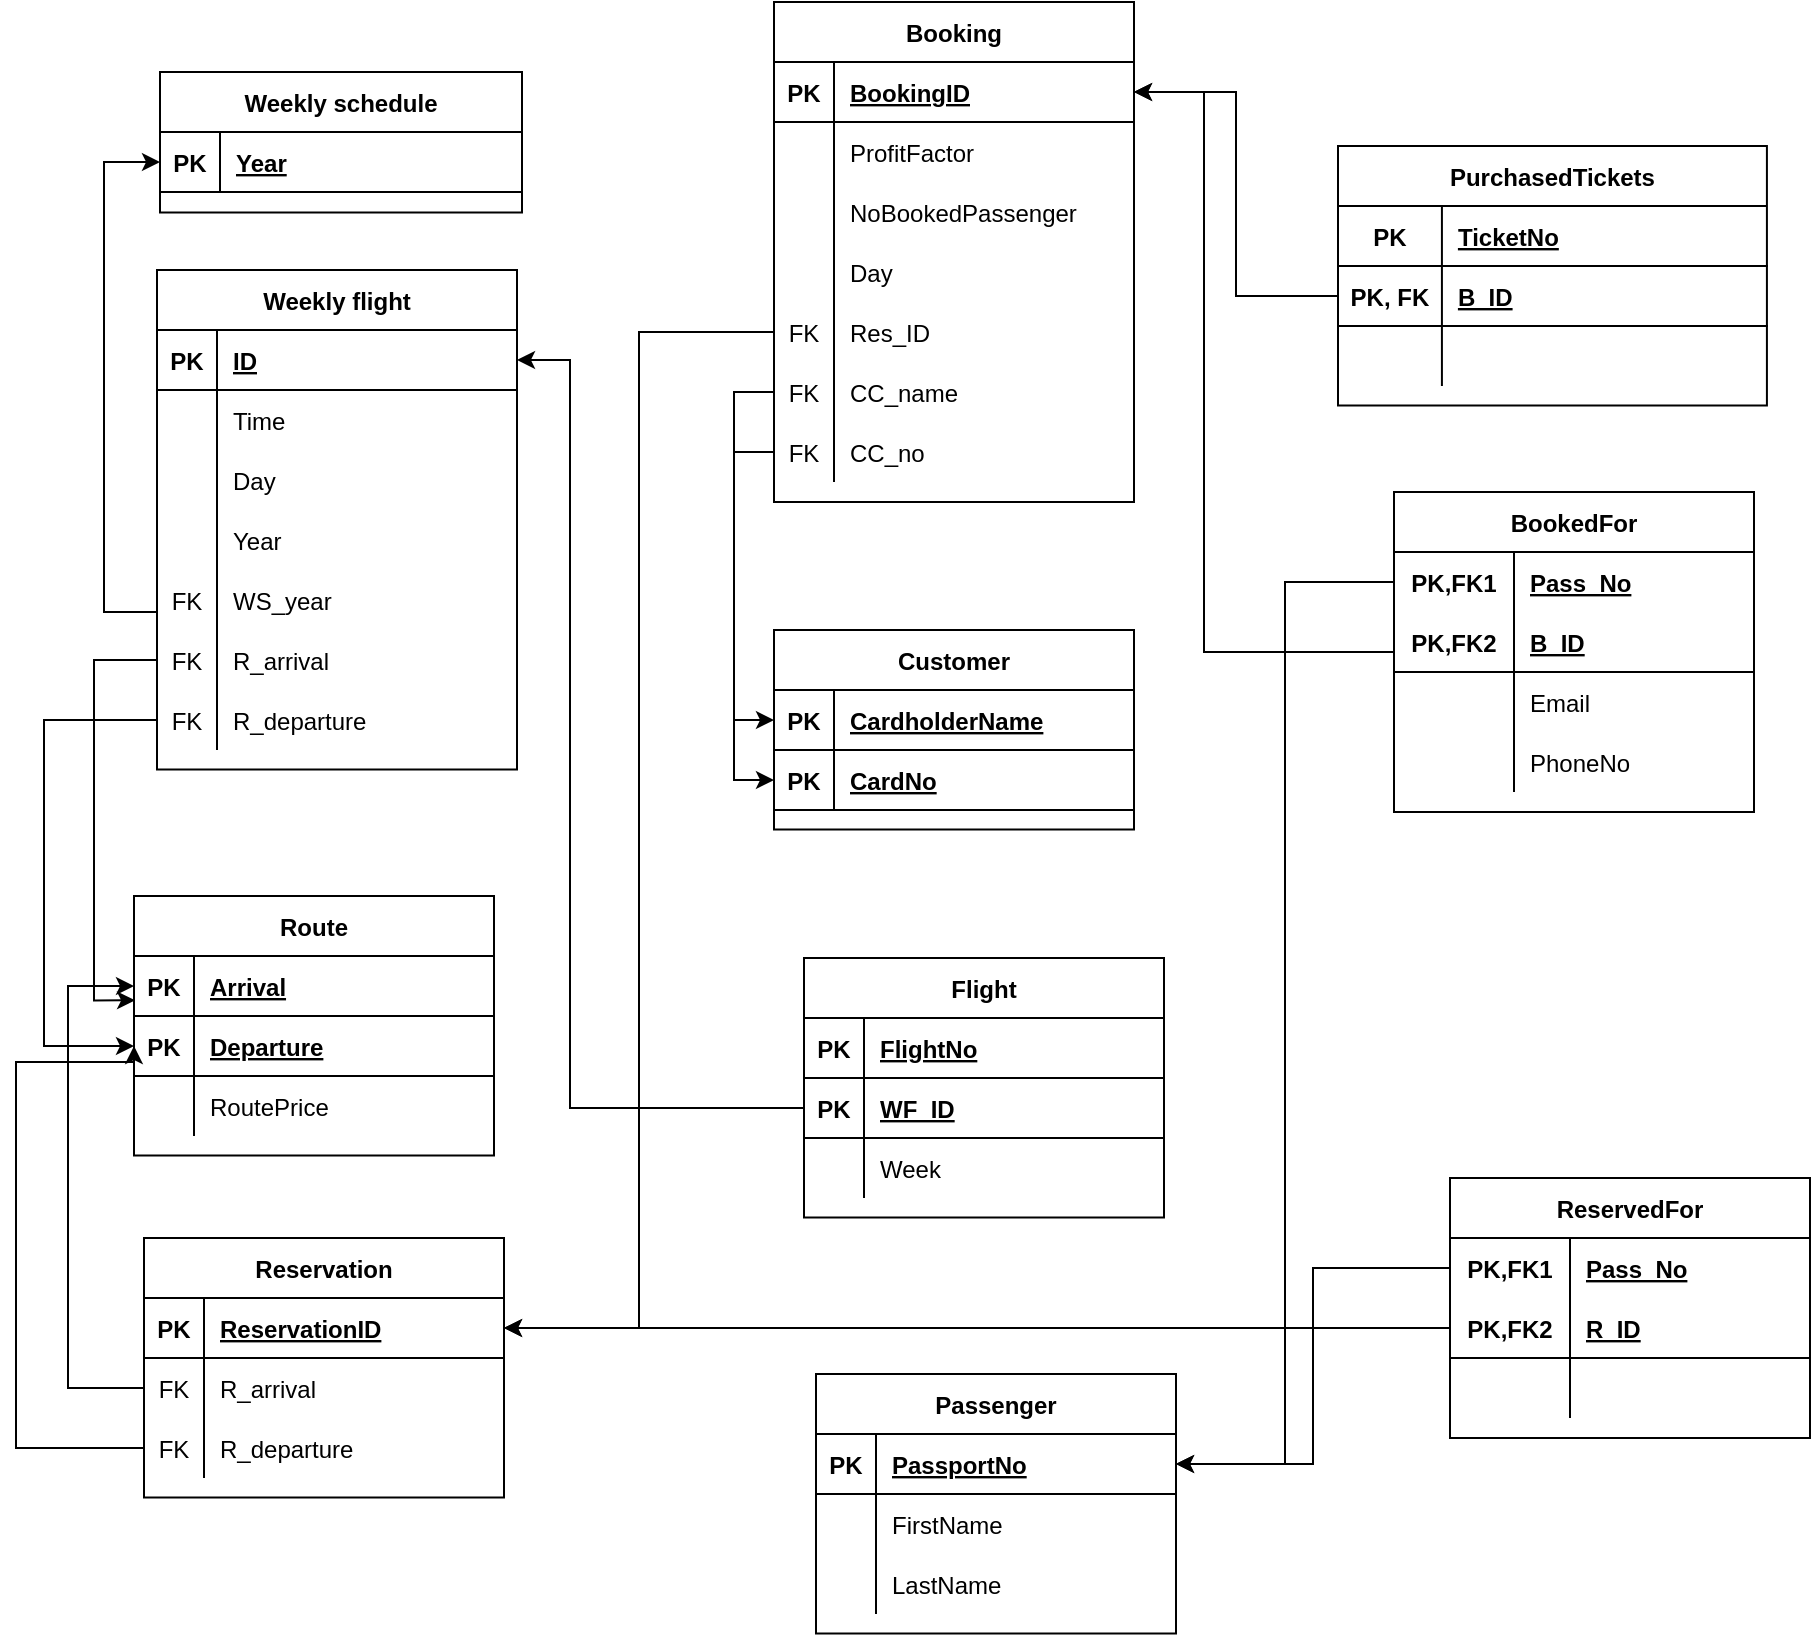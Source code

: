<mxfile version="16.5.1" type="device"><diagram id="R2lEEEUBdFMjLlhIrx00" name="Page-1"><mxGraphModel dx="2031" dy="1224" grid="0" gridSize="10" guides="1" tooltips="1" connect="1" arrows="1" fold="1" page="1" pageScale="1" pageWidth="1654" pageHeight="1169" math="0" shadow="0" extFonts="Permanent Marker^https://fonts.googleapis.com/css?family=Permanent+Marker"><root><mxCell id="0"/><mxCell id="1" parent="0"/><mxCell id="C-vyLk0tnHw3VtMMgP7b-23" value="Weekly schedule" style="shape=table;startSize=30;container=1;collapsible=1;childLayout=tableLayout;fixedRows=1;rowLines=0;fontStyle=1;align=center;resizeLast=1;" parent="1" vertex="1"><mxGeometry x="451" y="214" width="181" height="70.29" as="geometry"><mxRectangle x="50" y="90" width="124" height="30" as="alternateBounds"/></mxGeometry></mxCell><mxCell id="C-vyLk0tnHw3VtMMgP7b-24" value="" style="shape=partialRectangle;collapsible=0;dropTarget=0;pointerEvents=0;fillColor=none;points=[[0,0.5],[1,0.5]];portConstraint=eastwest;top=0;left=0;right=0;bottom=1;" parent="C-vyLk0tnHw3VtMMgP7b-23" vertex="1"><mxGeometry y="30" width="181" height="30" as="geometry"/></mxCell><mxCell id="C-vyLk0tnHw3VtMMgP7b-25" value="PK" style="shape=partialRectangle;overflow=hidden;connectable=0;fillColor=none;top=0;left=0;bottom=0;right=0;fontStyle=1;" parent="C-vyLk0tnHw3VtMMgP7b-24" vertex="1"><mxGeometry width="30" height="30" as="geometry"><mxRectangle width="30" height="30" as="alternateBounds"/></mxGeometry></mxCell><mxCell id="C-vyLk0tnHw3VtMMgP7b-26" value="Year" style="shape=partialRectangle;overflow=hidden;connectable=0;fillColor=none;top=0;left=0;bottom=0;right=0;align=left;spacingLeft=6;fontStyle=5;" parent="C-vyLk0tnHw3VtMMgP7b-24" vertex="1"><mxGeometry x="30" width="151" height="30" as="geometry"><mxRectangle width="151" height="30" as="alternateBounds"/></mxGeometry></mxCell><mxCell id="c6PK5KhnjHuDm6M1xFj_-83" value="Weekly flight" style="shape=table;startSize=30;container=1;collapsible=1;childLayout=tableLayout;fixedRows=1;rowLines=0;fontStyle=1;align=center;resizeLast=1;" vertex="1" parent="1"><mxGeometry x="449.5" y="313" width="180" height="249.792" as="geometry"/></mxCell><mxCell id="c6PK5KhnjHuDm6M1xFj_-84" value="" style="shape=tableRow;horizontal=0;startSize=0;swimlaneHead=0;swimlaneBody=0;fillColor=none;collapsible=0;dropTarget=0;points=[[0,0.5],[1,0.5]];portConstraint=eastwest;top=0;left=0;right=0;bottom=1;" vertex="1" parent="c6PK5KhnjHuDm6M1xFj_-83"><mxGeometry y="30" width="180" height="30" as="geometry"/></mxCell><mxCell id="c6PK5KhnjHuDm6M1xFj_-85" value="PK" style="shape=partialRectangle;connectable=0;fillColor=none;top=0;left=0;bottom=0;right=0;fontStyle=1;overflow=hidden;" vertex="1" parent="c6PK5KhnjHuDm6M1xFj_-84"><mxGeometry width="30" height="30" as="geometry"><mxRectangle width="30" height="30" as="alternateBounds"/></mxGeometry></mxCell><mxCell id="c6PK5KhnjHuDm6M1xFj_-86" value="ID" style="shape=partialRectangle;connectable=0;fillColor=none;top=0;left=0;bottom=0;right=0;align=left;spacingLeft=6;fontStyle=5;overflow=hidden;" vertex="1" parent="c6PK5KhnjHuDm6M1xFj_-84"><mxGeometry x="30" width="150" height="30" as="geometry"><mxRectangle width="150" height="30" as="alternateBounds"/></mxGeometry></mxCell><mxCell id="c6PK5KhnjHuDm6M1xFj_-87" value="" style="shape=tableRow;horizontal=0;startSize=0;swimlaneHead=0;swimlaneBody=0;fillColor=none;collapsible=0;dropTarget=0;points=[[0,0.5],[1,0.5]];portConstraint=eastwest;top=0;left=0;right=0;bottom=0;" vertex="1" parent="c6PK5KhnjHuDm6M1xFj_-83"><mxGeometry y="60" width="180" height="30" as="geometry"/></mxCell><mxCell id="c6PK5KhnjHuDm6M1xFj_-88" value="" style="shape=partialRectangle;connectable=0;fillColor=none;top=0;left=0;bottom=0;right=0;editable=1;overflow=hidden;" vertex="1" parent="c6PK5KhnjHuDm6M1xFj_-87"><mxGeometry width="30" height="30" as="geometry"><mxRectangle width="30" height="30" as="alternateBounds"/></mxGeometry></mxCell><mxCell id="c6PK5KhnjHuDm6M1xFj_-89" value="Time " style="shape=partialRectangle;connectable=0;fillColor=none;top=0;left=0;bottom=0;right=0;align=left;spacingLeft=6;overflow=hidden;" vertex="1" parent="c6PK5KhnjHuDm6M1xFj_-87"><mxGeometry x="30" width="150" height="30" as="geometry"><mxRectangle width="150" height="30" as="alternateBounds"/></mxGeometry></mxCell><mxCell id="c6PK5KhnjHuDm6M1xFj_-90" value="" style="shape=tableRow;horizontal=0;startSize=0;swimlaneHead=0;swimlaneBody=0;fillColor=none;collapsible=0;dropTarget=0;points=[[0,0.5],[1,0.5]];portConstraint=eastwest;top=0;left=0;right=0;bottom=0;" vertex="1" parent="c6PK5KhnjHuDm6M1xFj_-83"><mxGeometry y="90" width="180" height="30" as="geometry"/></mxCell><mxCell id="c6PK5KhnjHuDm6M1xFj_-91" value="" style="shape=partialRectangle;connectable=0;fillColor=none;top=0;left=0;bottom=0;right=0;editable=1;overflow=hidden;" vertex="1" parent="c6PK5KhnjHuDm6M1xFj_-90"><mxGeometry width="30" height="30" as="geometry"><mxRectangle width="30" height="30" as="alternateBounds"/></mxGeometry></mxCell><mxCell id="c6PK5KhnjHuDm6M1xFj_-92" value="Day" style="shape=partialRectangle;connectable=0;fillColor=none;top=0;left=0;bottom=0;right=0;align=left;spacingLeft=6;overflow=hidden;" vertex="1" parent="c6PK5KhnjHuDm6M1xFj_-90"><mxGeometry x="30" width="150" height="30" as="geometry"><mxRectangle width="150" height="30" as="alternateBounds"/></mxGeometry></mxCell><mxCell id="c6PK5KhnjHuDm6M1xFj_-93" value="" style="shape=tableRow;horizontal=0;startSize=0;swimlaneHead=0;swimlaneBody=0;fillColor=none;collapsible=0;dropTarget=0;points=[[0,0.5],[1,0.5]];portConstraint=eastwest;top=0;left=0;right=0;bottom=0;" vertex="1" parent="c6PK5KhnjHuDm6M1xFj_-83"><mxGeometry y="120" width="180" height="30" as="geometry"/></mxCell><mxCell id="c6PK5KhnjHuDm6M1xFj_-94" value="" style="shape=partialRectangle;connectable=0;fillColor=none;top=0;left=0;bottom=0;right=0;editable=1;overflow=hidden;" vertex="1" parent="c6PK5KhnjHuDm6M1xFj_-93"><mxGeometry width="30" height="30" as="geometry"><mxRectangle width="30" height="30" as="alternateBounds"/></mxGeometry></mxCell><mxCell id="c6PK5KhnjHuDm6M1xFj_-95" value="Year" style="shape=partialRectangle;connectable=0;fillColor=none;top=0;left=0;bottom=0;right=0;align=left;spacingLeft=6;overflow=hidden;" vertex="1" parent="c6PK5KhnjHuDm6M1xFj_-93"><mxGeometry x="30" width="150" height="30" as="geometry"><mxRectangle width="150" height="30" as="alternateBounds"/></mxGeometry></mxCell><mxCell id="c6PK5KhnjHuDm6M1xFj_-235" value="" style="shape=tableRow;horizontal=0;startSize=0;swimlaneHead=0;swimlaneBody=0;fillColor=none;collapsible=0;dropTarget=0;points=[[0,0.5],[1,0.5]];portConstraint=eastwest;top=0;left=0;right=0;bottom=0;" vertex="1" parent="c6PK5KhnjHuDm6M1xFj_-83"><mxGeometry y="150" width="180" height="30" as="geometry"/></mxCell><mxCell id="c6PK5KhnjHuDm6M1xFj_-236" value="FK" style="shape=partialRectangle;connectable=0;fillColor=none;top=0;left=0;bottom=0;right=0;editable=1;overflow=hidden;" vertex="1" parent="c6PK5KhnjHuDm6M1xFj_-235"><mxGeometry width="30" height="30" as="geometry"><mxRectangle width="30" height="30" as="alternateBounds"/></mxGeometry></mxCell><mxCell id="c6PK5KhnjHuDm6M1xFj_-237" value="WS_year" style="shape=partialRectangle;connectable=0;fillColor=none;top=0;left=0;bottom=0;right=0;align=left;spacingLeft=6;overflow=hidden;" vertex="1" parent="c6PK5KhnjHuDm6M1xFj_-235"><mxGeometry x="30" width="150" height="30" as="geometry"><mxRectangle width="150" height="30" as="alternateBounds"/></mxGeometry></mxCell><mxCell id="c6PK5KhnjHuDm6M1xFj_-239" value="" style="shape=tableRow;horizontal=0;startSize=0;swimlaneHead=0;swimlaneBody=0;fillColor=none;collapsible=0;dropTarget=0;points=[[0,0.5],[1,0.5]];portConstraint=eastwest;top=0;left=0;right=0;bottom=0;" vertex="1" parent="c6PK5KhnjHuDm6M1xFj_-83"><mxGeometry y="180" width="180" height="30" as="geometry"/></mxCell><mxCell id="c6PK5KhnjHuDm6M1xFj_-240" value="FK" style="shape=partialRectangle;connectable=0;fillColor=none;top=0;left=0;bottom=0;right=0;editable=1;overflow=hidden;" vertex="1" parent="c6PK5KhnjHuDm6M1xFj_-239"><mxGeometry width="30" height="30" as="geometry"><mxRectangle width="30" height="30" as="alternateBounds"/></mxGeometry></mxCell><mxCell id="c6PK5KhnjHuDm6M1xFj_-241" value="R_arrival" style="shape=partialRectangle;connectable=0;fillColor=none;top=0;left=0;bottom=0;right=0;align=left;spacingLeft=6;overflow=hidden;" vertex="1" parent="c6PK5KhnjHuDm6M1xFj_-239"><mxGeometry x="30" width="150" height="30" as="geometry"><mxRectangle width="150" height="30" as="alternateBounds"/></mxGeometry></mxCell><mxCell id="c6PK5KhnjHuDm6M1xFj_-242" value="" style="shape=tableRow;horizontal=0;startSize=0;swimlaneHead=0;swimlaneBody=0;fillColor=none;collapsible=0;dropTarget=0;points=[[0,0.5],[1,0.5]];portConstraint=eastwest;top=0;left=0;right=0;bottom=0;" vertex="1" parent="c6PK5KhnjHuDm6M1xFj_-83"><mxGeometry y="210" width="180" height="30" as="geometry"/></mxCell><mxCell id="c6PK5KhnjHuDm6M1xFj_-243" value="FK" style="shape=partialRectangle;connectable=0;fillColor=none;top=0;left=0;bottom=0;right=0;editable=1;overflow=hidden;" vertex="1" parent="c6PK5KhnjHuDm6M1xFj_-242"><mxGeometry width="30" height="30" as="geometry"><mxRectangle width="30" height="30" as="alternateBounds"/></mxGeometry></mxCell><mxCell id="c6PK5KhnjHuDm6M1xFj_-244" value="R_departure" style="shape=partialRectangle;connectable=0;fillColor=none;top=0;left=0;bottom=0;right=0;align=left;spacingLeft=6;overflow=hidden;" vertex="1" parent="c6PK5KhnjHuDm6M1xFj_-242"><mxGeometry x="30" width="150" height="30" as="geometry"><mxRectangle width="150" height="30" as="alternateBounds"/></mxGeometry></mxCell><mxCell id="c6PK5KhnjHuDm6M1xFj_-114" value="Passenger" style="shape=table;startSize=30;container=1;collapsible=1;childLayout=tableLayout;fixedRows=1;rowLines=0;fontStyle=1;align=center;resizeLast=1;" vertex="1" parent="1"><mxGeometry x="779" y="865" width="180" height="129.792" as="geometry"/></mxCell><mxCell id="c6PK5KhnjHuDm6M1xFj_-115" value="" style="shape=tableRow;horizontal=0;startSize=0;swimlaneHead=0;swimlaneBody=0;fillColor=none;collapsible=0;dropTarget=0;points=[[0,0.5],[1,0.5]];portConstraint=eastwest;top=0;left=0;right=0;bottom=1;" vertex="1" parent="c6PK5KhnjHuDm6M1xFj_-114"><mxGeometry y="30" width="180" height="30" as="geometry"/></mxCell><mxCell id="c6PK5KhnjHuDm6M1xFj_-116" value="PK" style="shape=partialRectangle;connectable=0;fillColor=none;top=0;left=0;bottom=0;right=0;fontStyle=1;overflow=hidden;" vertex="1" parent="c6PK5KhnjHuDm6M1xFj_-115"><mxGeometry width="30" height="30" as="geometry"><mxRectangle width="30" height="30" as="alternateBounds"/></mxGeometry></mxCell><mxCell id="c6PK5KhnjHuDm6M1xFj_-117" value="PassportNo" style="shape=partialRectangle;connectable=0;fillColor=none;top=0;left=0;bottom=0;right=0;align=left;spacingLeft=6;fontStyle=5;overflow=hidden;" vertex="1" parent="c6PK5KhnjHuDm6M1xFj_-115"><mxGeometry x="30" width="150" height="30" as="geometry"><mxRectangle width="150" height="30" as="alternateBounds"/></mxGeometry></mxCell><mxCell id="c6PK5KhnjHuDm6M1xFj_-118" value="" style="shape=tableRow;horizontal=0;startSize=0;swimlaneHead=0;swimlaneBody=0;fillColor=none;collapsible=0;dropTarget=0;points=[[0,0.5],[1,0.5]];portConstraint=eastwest;top=0;left=0;right=0;bottom=0;" vertex="1" parent="c6PK5KhnjHuDm6M1xFj_-114"><mxGeometry y="60" width="180" height="30" as="geometry"/></mxCell><mxCell id="c6PK5KhnjHuDm6M1xFj_-119" value="" style="shape=partialRectangle;connectable=0;fillColor=none;top=0;left=0;bottom=0;right=0;editable=1;overflow=hidden;" vertex="1" parent="c6PK5KhnjHuDm6M1xFj_-118"><mxGeometry width="30" height="30" as="geometry"><mxRectangle width="30" height="30" as="alternateBounds"/></mxGeometry></mxCell><mxCell id="c6PK5KhnjHuDm6M1xFj_-120" value="FirstName" style="shape=partialRectangle;connectable=0;fillColor=none;top=0;left=0;bottom=0;right=0;align=left;spacingLeft=6;overflow=hidden;" vertex="1" parent="c6PK5KhnjHuDm6M1xFj_-118"><mxGeometry x="30" width="150" height="30" as="geometry"><mxRectangle width="150" height="30" as="alternateBounds"/></mxGeometry></mxCell><mxCell id="c6PK5KhnjHuDm6M1xFj_-121" value="" style="shape=tableRow;horizontal=0;startSize=0;swimlaneHead=0;swimlaneBody=0;fillColor=none;collapsible=0;dropTarget=0;points=[[0,0.5],[1,0.5]];portConstraint=eastwest;top=0;left=0;right=0;bottom=0;" vertex="1" parent="c6PK5KhnjHuDm6M1xFj_-114"><mxGeometry y="90" width="180" height="30" as="geometry"/></mxCell><mxCell id="c6PK5KhnjHuDm6M1xFj_-122" value="" style="shape=partialRectangle;connectable=0;fillColor=none;top=0;left=0;bottom=0;right=0;editable=1;overflow=hidden;" vertex="1" parent="c6PK5KhnjHuDm6M1xFj_-121"><mxGeometry width="30" height="30" as="geometry"><mxRectangle width="30" height="30" as="alternateBounds"/></mxGeometry></mxCell><mxCell id="c6PK5KhnjHuDm6M1xFj_-123" value="LastName" style="shape=partialRectangle;connectable=0;fillColor=none;top=0;left=0;bottom=0;right=0;align=left;spacingLeft=6;overflow=hidden;" vertex="1" parent="c6PK5KhnjHuDm6M1xFj_-121"><mxGeometry x="30" width="150" height="30" as="geometry"><mxRectangle width="150" height="30" as="alternateBounds"/></mxGeometry></mxCell><mxCell id="c6PK5KhnjHuDm6M1xFj_-153" value="Customer" style="shape=table;startSize=30;container=1;collapsible=1;childLayout=tableLayout;fixedRows=1;rowLines=0;fontStyle=1;align=center;resizeLast=1;" vertex="1" parent="1"><mxGeometry x="758" y="493" width="180" height="99.792" as="geometry"/></mxCell><mxCell id="c6PK5KhnjHuDm6M1xFj_-154" value="" style="shape=tableRow;horizontal=0;startSize=0;swimlaneHead=0;swimlaneBody=0;fillColor=none;collapsible=0;dropTarget=0;points=[[0,0.5],[1,0.5]];portConstraint=eastwest;top=0;left=0;right=0;bottom=1;" vertex="1" parent="c6PK5KhnjHuDm6M1xFj_-153"><mxGeometry y="30" width="180" height="30" as="geometry"/></mxCell><mxCell id="c6PK5KhnjHuDm6M1xFj_-155" value="PK" style="shape=partialRectangle;connectable=0;fillColor=none;top=0;left=0;bottom=0;right=0;fontStyle=1;overflow=hidden;" vertex="1" parent="c6PK5KhnjHuDm6M1xFj_-154"><mxGeometry width="30" height="30" as="geometry"><mxRectangle width="30" height="30" as="alternateBounds"/></mxGeometry></mxCell><mxCell id="c6PK5KhnjHuDm6M1xFj_-156" value="CardholderName" style="shape=partialRectangle;connectable=0;fillColor=none;top=0;left=0;bottom=0;right=0;align=left;spacingLeft=6;fontStyle=5;overflow=hidden;" vertex="1" parent="c6PK5KhnjHuDm6M1xFj_-154"><mxGeometry x="30" width="150" height="30" as="geometry"><mxRectangle width="150" height="30" as="alternateBounds"/></mxGeometry></mxCell><mxCell id="c6PK5KhnjHuDm6M1xFj_-166" value="" style="shape=tableRow;horizontal=0;startSize=0;swimlaneHead=0;swimlaneBody=0;fillColor=none;collapsible=0;dropTarget=0;points=[[0,0.5],[1,0.5]];portConstraint=eastwest;top=0;left=0;right=0;bottom=1;" vertex="1" parent="c6PK5KhnjHuDm6M1xFj_-153"><mxGeometry y="60" width="180" height="30" as="geometry"/></mxCell><mxCell id="c6PK5KhnjHuDm6M1xFj_-167" value="PK" style="shape=partialRectangle;connectable=0;fillColor=none;top=0;left=0;bottom=0;right=0;fontStyle=1;overflow=hidden;" vertex="1" parent="c6PK5KhnjHuDm6M1xFj_-166"><mxGeometry width="30" height="30" as="geometry"><mxRectangle width="30" height="30" as="alternateBounds"/></mxGeometry></mxCell><mxCell id="c6PK5KhnjHuDm6M1xFj_-168" value="CardNo" style="shape=partialRectangle;connectable=0;fillColor=none;top=0;left=0;bottom=0;right=0;align=left;spacingLeft=6;fontStyle=5;overflow=hidden;" vertex="1" parent="c6PK5KhnjHuDm6M1xFj_-166"><mxGeometry x="30" width="150" height="30" as="geometry"><mxRectangle width="150" height="30" as="alternateBounds"/></mxGeometry></mxCell><mxCell id="c6PK5KhnjHuDm6M1xFj_-169" value="Flight" style="shape=table;startSize=30;container=1;collapsible=1;childLayout=tableLayout;fixedRows=1;rowLines=0;fontStyle=1;align=center;resizeLast=1;" vertex="1" parent="1"><mxGeometry x="773" y="657" width="180" height="129.792" as="geometry"/></mxCell><mxCell id="c6PK5KhnjHuDm6M1xFj_-170" value="" style="shape=tableRow;horizontal=0;startSize=0;swimlaneHead=0;swimlaneBody=0;fillColor=none;collapsible=0;dropTarget=0;points=[[0,0.5],[1,0.5]];portConstraint=eastwest;top=0;left=0;right=0;bottom=1;" vertex="1" parent="c6PK5KhnjHuDm6M1xFj_-169"><mxGeometry y="30" width="180" height="30" as="geometry"/></mxCell><mxCell id="c6PK5KhnjHuDm6M1xFj_-171" value="PK" style="shape=partialRectangle;connectable=0;fillColor=none;top=0;left=0;bottom=0;right=0;fontStyle=1;overflow=hidden;" vertex="1" parent="c6PK5KhnjHuDm6M1xFj_-170"><mxGeometry width="30" height="30" as="geometry"><mxRectangle width="30" height="30" as="alternateBounds"/></mxGeometry></mxCell><mxCell id="c6PK5KhnjHuDm6M1xFj_-172" value="FlightNo" style="shape=partialRectangle;connectable=0;fillColor=none;top=0;left=0;bottom=0;right=0;align=left;spacingLeft=6;fontStyle=5;overflow=hidden;" vertex="1" parent="c6PK5KhnjHuDm6M1xFj_-170"><mxGeometry x="30" width="150" height="30" as="geometry"><mxRectangle width="150" height="30" as="alternateBounds"/></mxGeometry></mxCell><mxCell id="c6PK5KhnjHuDm6M1xFj_-182" value="" style="shape=tableRow;horizontal=0;startSize=0;swimlaneHead=0;swimlaneBody=0;fillColor=none;collapsible=0;dropTarget=0;points=[[0,0.5],[1,0.5]];portConstraint=eastwest;top=0;left=0;right=0;bottom=1;" vertex="1" parent="c6PK5KhnjHuDm6M1xFj_-169"><mxGeometry y="60" width="180" height="30" as="geometry"/></mxCell><mxCell id="c6PK5KhnjHuDm6M1xFj_-183" value="PK" style="shape=partialRectangle;connectable=0;fillColor=none;top=0;left=0;bottom=0;right=0;fontStyle=1;overflow=hidden;" vertex="1" parent="c6PK5KhnjHuDm6M1xFj_-182"><mxGeometry width="30" height="30" as="geometry"><mxRectangle width="30" height="30" as="alternateBounds"/></mxGeometry></mxCell><mxCell id="c6PK5KhnjHuDm6M1xFj_-184" value="WF_ID" style="shape=partialRectangle;connectable=0;fillColor=none;top=0;left=0;bottom=0;right=0;align=left;spacingLeft=6;fontStyle=5;overflow=hidden;" vertex="1" parent="c6PK5KhnjHuDm6M1xFj_-182"><mxGeometry x="30" width="150" height="30" as="geometry"><mxRectangle width="150" height="30" as="alternateBounds"/></mxGeometry></mxCell><mxCell id="c6PK5KhnjHuDm6M1xFj_-173" value="" style="shape=tableRow;horizontal=0;startSize=0;swimlaneHead=0;swimlaneBody=0;fillColor=none;collapsible=0;dropTarget=0;points=[[0,0.5],[1,0.5]];portConstraint=eastwest;top=0;left=0;right=0;bottom=0;" vertex="1" parent="c6PK5KhnjHuDm6M1xFj_-169"><mxGeometry y="90" width="180" height="30" as="geometry"/></mxCell><mxCell id="c6PK5KhnjHuDm6M1xFj_-174" value="" style="shape=partialRectangle;connectable=0;fillColor=none;top=0;left=0;bottom=0;right=0;editable=1;overflow=hidden;" vertex="1" parent="c6PK5KhnjHuDm6M1xFj_-173"><mxGeometry width="30" height="30" as="geometry"><mxRectangle width="30" height="30" as="alternateBounds"/></mxGeometry></mxCell><mxCell id="c6PK5KhnjHuDm6M1xFj_-175" value="Week" style="shape=partialRectangle;connectable=0;fillColor=none;top=0;left=0;bottom=0;right=0;align=left;spacingLeft=6;overflow=hidden;" vertex="1" parent="c6PK5KhnjHuDm6M1xFj_-173"><mxGeometry x="30" width="150" height="30" as="geometry"><mxRectangle width="150" height="30" as="alternateBounds"/></mxGeometry></mxCell><mxCell id="c6PK5KhnjHuDm6M1xFj_-208" value="Booking" style="shape=table;startSize=30;container=1;collapsible=1;childLayout=tableLayout;fixedRows=1;rowLines=0;fontStyle=1;align=center;resizeLast=1;" vertex="1" parent="1"><mxGeometry x="758" y="179" width="180" height="250" as="geometry"/></mxCell><mxCell id="c6PK5KhnjHuDm6M1xFj_-209" value="" style="shape=tableRow;horizontal=0;startSize=0;swimlaneHead=0;swimlaneBody=0;fillColor=none;collapsible=0;dropTarget=0;points=[[0,0.5],[1,0.5]];portConstraint=eastwest;top=0;left=0;right=0;bottom=1;" vertex="1" parent="c6PK5KhnjHuDm6M1xFj_-208"><mxGeometry y="30" width="180" height="30" as="geometry"/></mxCell><mxCell id="c6PK5KhnjHuDm6M1xFj_-210" value="PK" style="shape=partialRectangle;connectable=0;fillColor=none;top=0;left=0;bottom=0;right=0;fontStyle=1;overflow=hidden;" vertex="1" parent="c6PK5KhnjHuDm6M1xFj_-209"><mxGeometry width="30" height="30" as="geometry"><mxRectangle width="30" height="30" as="alternateBounds"/></mxGeometry></mxCell><mxCell id="c6PK5KhnjHuDm6M1xFj_-211" value="BookingID" style="shape=partialRectangle;connectable=0;fillColor=none;top=0;left=0;bottom=0;right=0;align=left;spacingLeft=6;fontStyle=5;overflow=hidden;" vertex="1" parent="c6PK5KhnjHuDm6M1xFj_-209"><mxGeometry x="30" width="150" height="30" as="geometry"><mxRectangle width="150" height="30" as="alternateBounds"/></mxGeometry></mxCell><mxCell id="c6PK5KhnjHuDm6M1xFj_-212" value="" style="shape=tableRow;horizontal=0;startSize=0;swimlaneHead=0;swimlaneBody=0;fillColor=none;collapsible=0;dropTarget=0;points=[[0,0.5],[1,0.5]];portConstraint=eastwest;top=0;left=0;right=0;bottom=0;" vertex="1" parent="c6PK5KhnjHuDm6M1xFj_-208"><mxGeometry y="60" width="180" height="30" as="geometry"/></mxCell><mxCell id="c6PK5KhnjHuDm6M1xFj_-213" value="" style="shape=partialRectangle;connectable=0;fillColor=none;top=0;left=0;bottom=0;right=0;editable=1;overflow=hidden;" vertex="1" parent="c6PK5KhnjHuDm6M1xFj_-212"><mxGeometry width="30" height="30" as="geometry"><mxRectangle width="30" height="30" as="alternateBounds"/></mxGeometry></mxCell><mxCell id="c6PK5KhnjHuDm6M1xFj_-214" value="ProfitFactor" style="shape=partialRectangle;connectable=0;fillColor=none;top=0;left=0;bottom=0;right=0;align=left;spacingLeft=6;overflow=hidden;" vertex="1" parent="c6PK5KhnjHuDm6M1xFj_-212"><mxGeometry x="30" width="150" height="30" as="geometry"><mxRectangle width="150" height="30" as="alternateBounds"/></mxGeometry></mxCell><mxCell id="c6PK5KhnjHuDm6M1xFj_-215" value="" style="shape=tableRow;horizontal=0;startSize=0;swimlaneHead=0;swimlaneBody=0;fillColor=none;collapsible=0;dropTarget=0;points=[[0,0.5],[1,0.5]];portConstraint=eastwest;top=0;left=0;right=0;bottom=0;" vertex="1" parent="c6PK5KhnjHuDm6M1xFj_-208"><mxGeometry y="90" width="180" height="30" as="geometry"/></mxCell><mxCell id="c6PK5KhnjHuDm6M1xFj_-216" value="" style="shape=partialRectangle;connectable=0;fillColor=none;top=0;left=0;bottom=0;right=0;editable=1;overflow=hidden;" vertex="1" parent="c6PK5KhnjHuDm6M1xFj_-215"><mxGeometry width="30" height="30" as="geometry"><mxRectangle width="30" height="30" as="alternateBounds"/></mxGeometry></mxCell><mxCell id="c6PK5KhnjHuDm6M1xFj_-217" value="NoBookedPassenger" style="shape=partialRectangle;connectable=0;fillColor=none;top=0;left=0;bottom=0;right=0;align=left;spacingLeft=6;overflow=hidden;" vertex="1" parent="c6PK5KhnjHuDm6M1xFj_-215"><mxGeometry x="30" width="150" height="30" as="geometry"><mxRectangle width="150" height="30" as="alternateBounds"/></mxGeometry></mxCell><mxCell id="c6PK5KhnjHuDm6M1xFj_-218" value="" style="shape=tableRow;horizontal=0;startSize=0;swimlaneHead=0;swimlaneBody=0;fillColor=none;collapsible=0;dropTarget=0;points=[[0,0.5],[1,0.5]];portConstraint=eastwest;top=0;left=0;right=0;bottom=0;" vertex="1" parent="c6PK5KhnjHuDm6M1xFj_-208"><mxGeometry y="120" width="180" height="30" as="geometry"/></mxCell><mxCell id="c6PK5KhnjHuDm6M1xFj_-219" value="" style="shape=partialRectangle;connectable=0;fillColor=none;top=0;left=0;bottom=0;right=0;editable=1;overflow=hidden;" vertex="1" parent="c6PK5KhnjHuDm6M1xFj_-218"><mxGeometry width="30" height="30" as="geometry"><mxRectangle width="30" height="30" as="alternateBounds"/></mxGeometry></mxCell><mxCell id="c6PK5KhnjHuDm6M1xFj_-220" value="Day" style="shape=partialRectangle;connectable=0;fillColor=none;top=0;left=0;bottom=0;right=0;align=left;spacingLeft=6;overflow=hidden;" vertex="1" parent="c6PK5KhnjHuDm6M1xFj_-218"><mxGeometry x="30" width="150" height="30" as="geometry"><mxRectangle width="150" height="30" as="alternateBounds"/></mxGeometry></mxCell><mxCell id="c6PK5KhnjHuDm6M1xFj_-221" value="" style="shape=tableRow;horizontal=0;startSize=0;swimlaneHead=0;swimlaneBody=0;fillColor=none;collapsible=0;dropTarget=0;points=[[0,0.5],[1,0.5]];portConstraint=eastwest;top=0;left=0;right=0;bottom=0;" vertex="1" parent="c6PK5KhnjHuDm6M1xFj_-208"><mxGeometry y="150" width="180" height="30" as="geometry"/></mxCell><mxCell id="c6PK5KhnjHuDm6M1xFj_-222" value="FK" style="shape=partialRectangle;connectable=0;fillColor=none;top=0;left=0;bottom=0;right=0;editable=1;overflow=hidden;" vertex="1" parent="c6PK5KhnjHuDm6M1xFj_-221"><mxGeometry width="30" height="30" as="geometry"><mxRectangle width="30" height="30" as="alternateBounds"/></mxGeometry></mxCell><mxCell id="c6PK5KhnjHuDm6M1xFj_-223" value="Res_ID" style="shape=partialRectangle;connectable=0;fillColor=none;top=0;left=0;bottom=0;right=0;align=left;spacingLeft=6;overflow=hidden;" vertex="1" parent="c6PK5KhnjHuDm6M1xFj_-221"><mxGeometry x="30" width="150" height="30" as="geometry"><mxRectangle width="150" height="30" as="alternateBounds"/></mxGeometry></mxCell><mxCell id="c6PK5KhnjHuDm6M1xFj_-261" value="" style="shape=tableRow;horizontal=0;startSize=0;swimlaneHead=0;swimlaneBody=0;fillColor=none;collapsible=0;dropTarget=0;points=[[0,0.5],[1,0.5]];portConstraint=eastwest;top=0;left=0;right=0;bottom=0;" vertex="1" parent="c6PK5KhnjHuDm6M1xFj_-208"><mxGeometry y="180" width="180" height="30" as="geometry"/></mxCell><mxCell id="c6PK5KhnjHuDm6M1xFj_-262" value="FK" style="shape=partialRectangle;connectable=0;fillColor=none;top=0;left=0;bottom=0;right=0;editable=1;overflow=hidden;" vertex="1" parent="c6PK5KhnjHuDm6M1xFj_-261"><mxGeometry width="30" height="30" as="geometry"><mxRectangle width="30" height="30" as="alternateBounds"/></mxGeometry></mxCell><mxCell id="c6PK5KhnjHuDm6M1xFj_-263" value="CC_name" style="shape=partialRectangle;connectable=0;fillColor=none;top=0;left=0;bottom=0;right=0;align=left;spacingLeft=6;overflow=hidden;" vertex="1" parent="c6PK5KhnjHuDm6M1xFj_-261"><mxGeometry x="30" width="150" height="30" as="geometry"><mxRectangle width="150" height="30" as="alternateBounds"/></mxGeometry></mxCell><mxCell id="c6PK5KhnjHuDm6M1xFj_-264" value="" style="shape=tableRow;horizontal=0;startSize=0;swimlaneHead=0;swimlaneBody=0;fillColor=none;collapsible=0;dropTarget=0;points=[[0,0.5],[1,0.5]];portConstraint=eastwest;top=0;left=0;right=0;bottom=0;" vertex="1" parent="c6PK5KhnjHuDm6M1xFj_-208"><mxGeometry y="210" width="180" height="30" as="geometry"/></mxCell><mxCell id="c6PK5KhnjHuDm6M1xFj_-265" value="FK" style="shape=partialRectangle;connectable=0;fillColor=none;top=0;left=0;bottom=0;right=0;editable=1;overflow=hidden;" vertex="1" parent="c6PK5KhnjHuDm6M1xFj_-264"><mxGeometry width="30" height="30" as="geometry"><mxRectangle width="30" height="30" as="alternateBounds"/></mxGeometry></mxCell><mxCell id="c6PK5KhnjHuDm6M1xFj_-266" value="CC_no" style="shape=partialRectangle;connectable=0;fillColor=none;top=0;left=0;bottom=0;right=0;align=left;spacingLeft=6;overflow=hidden;" vertex="1" parent="c6PK5KhnjHuDm6M1xFj_-264"><mxGeometry x="30" width="150" height="30" as="geometry"><mxRectangle width="150" height="30" as="alternateBounds"/></mxGeometry></mxCell><mxCell id="c6PK5KhnjHuDm6M1xFj_-224" style="edgeStyle=orthogonalEdgeStyle;rounded=0;orthogonalLoop=1;jettySize=auto;html=1;exitX=0;exitY=0.5;exitDx=0;exitDy=0;entryX=1;entryY=0.5;entryDx=0;entryDy=0;" edge="1" parent="1" source="c6PK5KhnjHuDm6M1xFj_-221" target="c6PK5KhnjHuDm6M1xFj_-248"><mxGeometry relative="1" as="geometry"/></mxCell><mxCell id="c6PK5KhnjHuDm6M1xFj_-225" value="Route" style="shape=table;startSize=30;container=1;collapsible=1;childLayout=tableLayout;fixedRows=1;rowLines=0;fontStyle=1;align=center;resizeLast=1;" vertex="1" parent="1"><mxGeometry x="438" y="626" width="180" height="129.792" as="geometry"/></mxCell><mxCell id="c6PK5KhnjHuDm6M1xFj_-226" value="" style="shape=tableRow;horizontal=0;startSize=0;swimlaneHead=0;swimlaneBody=0;fillColor=none;collapsible=0;dropTarget=0;points=[[0,0.5],[1,0.5]];portConstraint=eastwest;top=0;left=0;right=0;bottom=1;" vertex="1" parent="c6PK5KhnjHuDm6M1xFj_-225"><mxGeometry y="30" width="180" height="30" as="geometry"/></mxCell><mxCell id="c6PK5KhnjHuDm6M1xFj_-227" value="PK" style="shape=partialRectangle;connectable=0;fillColor=none;top=0;left=0;bottom=0;right=0;fontStyle=1;overflow=hidden;" vertex="1" parent="c6PK5KhnjHuDm6M1xFj_-226"><mxGeometry width="30" height="30" as="geometry"><mxRectangle width="30" height="30" as="alternateBounds"/></mxGeometry></mxCell><mxCell id="c6PK5KhnjHuDm6M1xFj_-228" value="Arrival" style="shape=partialRectangle;connectable=0;fillColor=none;top=0;left=0;bottom=0;right=0;align=left;spacingLeft=6;fontStyle=5;overflow=hidden;" vertex="1" parent="c6PK5KhnjHuDm6M1xFj_-226"><mxGeometry x="30" width="150" height="30" as="geometry"><mxRectangle width="150" height="30" as="alternateBounds"/></mxGeometry></mxCell><mxCell id="c6PK5KhnjHuDm6M1xFj_-229" value="" style="shape=tableRow;horizontal=0;startSize=0;swimlaneHead=0;swimlaneBody=0;fillColor=none;collapsible=0;dropTarget=0;points=[[0,0.5],[1,0.5]];portConstraint=eastwest;top=0;left=0;right=0;bottom=1;" vertex="1" parent="c6PK5KhnjHuDm6M1xFj_-225"><mxGeometry y="60" width="180" height="30" as="geometry"/></mxCell><mxCell id="c6PK5KhnjHuDm6M1xFj_-230" value="PK" style="shape=partialRectangle;connectable=0;fillColor=none;top=0;left=0;bottom=0;right=0;fontStyle=1;overflow=hidden;" vertex="1" parent="c6PK5KhnjHuDm6M1xFj_-229"><mxGeometry width="30" height="30" as="geometry"><mxRectangle width="30" height="30" as="alternateBounds"/></mxGeometry></mxCell><mxCell id="c6PK5KhnjHuDm6M1xFj_-231" value="Departure" style="shape=partialRectangle;connectable=0;fillColor=none;top=0;left=0;bottom=0;right=0;align=left;spacingLeft=6;fontStyle=5;overflow=hidden;" vertex="1" parent="c6PK5KhnjHuDm6M1xFj_-229"><mxGeometry x="30" width="150" height="30" as="geometry"><mxRectangle width="150" height="30" as="alternateBounds"/></mxGeometry></mxCell><mxCell id="c6PK5KhnjHuDm6M1xFj_-232" value="" style="shape=tableRow;horizontal=0;startSize=0;swimlaneHead=0;swimlaneBody=0;fillColor=none;collapsible=0;dropTarget=0;points=[[0,0.5],[1,0.5]];portConstraint=eastwest;top=0;left=0;right=0;bottom=0;" vertex="1" parent="c6PK5KhnjHuDm6M1xFj_-225"><mxGeometry y="90" width="180" height="30" as="geometry"/></mxCell><mxCell id="c6PK5KhnjHuDm6M1xFj_-233" value="" style="shape=partialRectangle;connectable=0;fillColor=none;top=0;left=0;bottom=0;right=0;editable=1;overflow=hidden;" vertex="1" parent="c6PK5KhnjHuDm6M1xFj_-232"><mxGeometry width="30" height="30" as="geometry"><mxRectangle width="30" height="30" as="alternateBounds"/></mxGeometry></mxCell><mxCell id="c6PK5KhnjHuDm6M1xFj_-234" value="RoutePrice" style="shape=partialRectangle;connectable=0;fillColor=none;top=0;left=0;bottom=0;right=0;align=left;spacingLeft=6;overflow=hidden;" vertex="1" parent="c6PK5KhnjHuDm6M1xFj_-232"><mxGeometry x="30" width="150" height="30" as="geometry"><mxRectangle width="150" height="30" as="alternateBounds"/></mxGeometry></mxCell><mxCell id="c6PK5KhnjHuDm6M1xFj_-238" style="edgeStyle=orthogonalEdgeStyle;rounded=0;orthogonalLoop=1;jettySize=auto;html=1;entryX=0;entryY=0.5;entryDx=0;entryDy=0;exitX=0;exitY=0.5;exitDx=0;exitDy=0;" edge="1" parent="1" source="c6PK5KhnjHuDm6M1xFj_-235" target="C-vyLk0tnHw3VtMMgP7b-24"><mxGeometry relative="1" as="geometry"><Array as="points"><mxPoint x="450" y="484"/><mxPoint x="423" y="484"/><mxPoint x="423" y="259"/></Array></mxGeometry></mxCell><mxCell id="c6PK5KhnjHuDm6M1xFj_-245" style="edgeStyle=orthogonalEdgeStyle;rounded=0;orthogonalLoop=1;jettySize=auto;html=1;entryX=0.003;entryY=0.739;entryDx=0;entryDy=0;entryPerimeter=0;" edge="1" parent="1" source="c6PK5KhnjHuDm6M1xFj_-239" target="c6PK5KhnjHuDm6M1xFj_-226"><mxGeometry relative="1" as="geometry"/></mxCell><mxCell id="c6PK5KhnjHuDm6M1xFj_-246" style="edgeStyle=orthogonalEdgeStyle;rounded=0;orthogonalLoop=1;jettySize=auto;html=1;entryX=0;entryY=0.5;entryDx=0;entryDy=0;" edge="1" parent="1" source="c6PK5KhnjHuDm6M1xFj_-242" target="c6PK5KhnjHuDm6M1xFj_-229"><mxGeometry relative="1" as="geometry"><Array as="points"><mxPoint x="393" y="538"/><mxPoint x="393" y="701"/></Array></mxGeometry></mxCell><mxCell id="c6PK5KhnjHuDm6M1xFj_-247" value="Reservation" style="shape=table;startSize=30;container=1;collapsible=1;childLayout=tableLayout;fixedRows=1;rowLines=0;fontStyle=1;align=center;resizeLast=1;" vertex="1" parent="1"><mxGeometry x="443" y="797" width="180" height="129.792" as="geometry"/></mxCell><mxCell id="c6PK5KhnjHuDm6M1xFj_-248" value="" style="shape=tableRow;horizontal=0;startSize=0;swimlaneHead=0;swimlaneBody=0;fillColor=none;collapsible=0;dropTarget=0;points=[[0,0.5],[1,0.5]];portConstraint=eastwest;top=0;left=0;right=0;bottom=1;" vertex="1" parent="c6PK5KhnjHuDm6M1xFj_-247"><mxGeometry y="30" width="180" height="30" as="geometry"/></mxCell><mxCell id="c6PK5KhnjHuDm6M1xFj_-249" value="PK" style="shape=partialRectangle;connectable=0;fillColor=none;top=0;left=0;bottom=0;right=0;fontStyle=1;overflow=hidden;" vertex="1" parent="c6PK5KhnjHuDm6M1xFj_-248"><mxGeometry width="30" height="30" as="geometry"><mxRectangle width="30" height="30" as="alternateBounds"/></mxGeometry></mxCell><mxCell id="c6PK5KhnjHuDm6M1xFj_-250" value="ReservationID" style="shape=partialRectangle;connectable=0;fillColor=none;top=0;left=0;bottom=0;right=0;align=left;spacingLeft=6;fontStyle=5;overflow=hidden;" vertex="1" parent="c6PK5KhnjHuDm6M1xFj_-248"><mxGeometry x="30" width="150" height="30" as="geometry"><mxRectangle width="150" height="30" as="alternateBounds"/></mxGeometry></mxCell><mxCell id="c6PK5KhnjHuDm6M1xFj_-251" value="" style="shape=tableRow;horizontal=0;startSize=0;swimlaneHead=0;swimlaneBody=0;fillColor=none;collapsible=0;dropTarget=0;points=[[0,0.5],[1,0.5]];portConstraint=eastwest;top=0;left=0;right=0;bottom=0;" vertex="1" parent="c6PK5KhnjHuDm6M1xFj_-247"><mxGeometry y="60" width="180" height="30" as="geometry"/></mxCell><mxCell id="c6PK5KhnjHuDm6M1xFj_-252" value="FK" style="shape=partialRectangle;connectable=0;fillColor=none;top=0;left=0;bottom=0;right=0;editable=1;overflow=hidden;" vertex="1" parent="c6PK5KhnjHuDm6M1xFj_-251"><mxGeometry width="30" height="30" as="geometry"><mxRectangle width="30" height="30" as="alternateBounds"/></mxGeometry></mxCell><mxCell id="c6PK5KhnjHuDm6M1xFj_-253" value="R_arrival" style="shape=partialRectangle;connectable=0;fillColor=none;top=0;left=0;bottom=0;right=0;align=left;spacingLeft=6;overflow=hidden;" vertex="1" parent="c6PK5KhnjHuDm6M1xFj_-251"><mxGeometry x="30" width="150" height="30" as="geometry"><mxRectangle width="150" height="30" as="alternateBounds"/></mxGeometry></mxCell><mxCell id="c6PK5KhnjHuDm6M1xFj_-254" value="" style="shape=tableRow;horizontal=0;startSize=0;swimlaneHead=0;swimlaneBody=0;fillColor=none;collapsible=0;dropTarget=0;points=[[0,0.5],[1,0.5]];portConstraint=eastwest;top=0;left=0;right=0;bottom=0;" vertex="1" parent="c6PK5KhnjHuDm6M1xFj_-247"><mxGeometry y="90" width="180" height="30" as="geometry"/></mxCell><mxCell id="c6PK5KhnjHuDm6M1xFj_-255" value="FK" style="shape=partialRectangle;connectable=0;fillColor=none;top=0;left=0;bottom=0;right=0;editable=1;overflow=hidden;" vertex="1" parent="c6PK5KhnjHuDm6M1xFj_-254"><mxGeometry width="30" height="30" as="geometry"><mxRectangle width="30" height="30" as="alternateBounds"/></mxGeometry></mxCell><mxCell id="c6PK5KhnjHuDm6M1xFj_-256" value="R_departure" style="shape=partialRectangle;connectable=0;fillColor=none;top=0;left=0;bottom=0;right=0;align=left;spacingLeft=6;overflow=hidden;" vertex="1" parent="c6PK5KhnjHuDm6M1xFj_-254"><mxGeometry x="30" width="150" height="30" as="geometry"><mxRectangle width="150" height="30" as="alternateBounds"/></mxGeometry></mxCell><mxCell id="c6PK5KhnjHuDm6M1xFj_-258" style="edgeStyle=orthogonalEdgeStyle;rounded=0;orthogonalLoop=1;jettySize=auto;html=1;entryX=0;entryY=0.5;entryDx=0;entryDy=0;" edge="1" parent="1" source="c6PK5KhnjHuDm6M1xFj_-254" target="c6PK5KhnjHuDm6M1xFj_-229"><mxGeometry relative="1" as="geometry"><Array as="points"><mxPoint x="379" y="902"/><mxPoint x="379" y="709"/><mxPoint x="438" y="709"/></Array></mxGeometry></mxCell><mxCell id="c6PK5KhnjHuDm6M1xFj_-260" style="edgeStyle=orthogonalEdgeStyle;rounded=0;orthogonalLoop=1;jettySize=auto;html=1;entryX=0;entryY=0.5;entryDx=0;entryDy=0;" edge="1" parent="1" source="c6PK5KhnjHuDm6M1xFj_-251" target="c6PK5KhnjHuDm6M1xFj_-226"><mxGeometry relative="1" as="geometry"><Array as="points"><mxPoint x="405" y="872"/><mxPoint x="405" y="671"/></Array></mxGeometry></mxCell><mxCell id="c6PK5KhnjHuDm6M1xFj_-267" style="edgeStyle=orthogonalEdgeStyle;rounded=0;orthogonalLoop=1;jettySize=auto;html=1;entryX=0;entryY=0.5;entryDx=0;entryDy=0;" edge="1" parent="1" source="c6PK5KhnjHuDm6M1xFj_-261" target="c6PK5KhnjHuDm6M1xFj_-154"><mxGeometry relative="1" as="geometry"/></mxCell><mxCell id="c6PK5KhnjHuDm6M1xFj_-268" style="edgeStyle=orthogonalEdgeStyle;rounded=0;orthogonalLoop=1;jettySize=auto;html=1;exitX=0;exitY=0.5;exitDx=0;exitDy=0;entryX=0;entryY=0.5;entryDx=0;entryDy=0;" edge="1" parent="1" source="c6PK5KhnjHuDm6M1xFj_-264" target="c6PK5KhnjHuDm6M1xFj_-166"><mxGeometry relative="1" as="geometry"/></mxCell><mxCell id="c6PK5KhnjHuDm6M1xFj_-367" style="edgeStyle=orthogonalEdgeStyle;rounded=0;orthogonalLoop=1;jettySize=auto;html=1;" edge="1" parent="1" source="c6PK5KhnjHuDm6M1xFj_-289" target="c6PK5KhnjHuDm6M1xFj_-209"><mxGeometry relative="1" as="geometry"><Array as="points"><mxPoint x="973" y="504"/><mxPoint x="973" y="224"/></Array></mxGeometry></mxCell><mxCell id="c6PK5KhnjHuDm6M1xFj_-289" value="BookedFor" style="shape=table;startSize=30;container=1;collapsible=1;childLayout=tableLayout;fixedRows=1;rowLines=0;fontStyle=1;align=center;resizeLast=1;" vertex="1" parent="1"><mxGeometry x="1068" y="424" width="180" height="160" as="geometry"/></mxCell><mxCell id="c6PK5KhnjHuDm6M1xFj_-290" value="" style="shape=tableRow;horizontal=0;startSize=0;swimlaneHead=0;swimlaneBody=0;fillColor=none;collapsible=0;dropTarget=0;points=[[0,0.5],[1,0.5]];portConstraint=eastwest;top=0;left=0;right=0;bottom=0;" vertex="1" parent="c6PK5KhnjHuDm6M1xFj_-289"><mxGeometry y="30" width="180" height="30" as="geometry"/></mxCell><mxCell id="c6PK5KhnjHuDm6M1xFj_-291" value="PK,FK1" style="shape=partialRectangle;connectable=0;fillColor=none;top=0;left=0;bottom=0;right=0;fontStyle=1;overflow=hidden;" vertex="1" parent="c6PK5KhnjHuDm6M1xFj_-290"><mxGeometry width="60" height="30" as="geometry"><mxRectangle width="60" height="30" as="alternateBounds"/></mxGeometry></mxCell><mxCell id="c6PK5KhnjHuDm6M1xFj_-292" value="Pass_No" style="shape=partialRectangle;connectable=0;fillColor=none;top=0;left=0;bottom=0;right=0;align=left;spacingLeft=6;fontStyle=5;overflow=hidden;" vertex="1" parent="c6PK5KhnjHuDm6M1xFj_-290"><mxGeometry x="60" width="120" height="30" as="geometry"><mxRectangle width="120" height="30" as="alternateBounds"/></mxGeometry></mxCell><mxCell id="c6PK5KhnjHuDm6M1xFj_-293" value="" style="shape=tableRow;horizontal=0;startSize=0;swimlaneHead=0;swimlaneBody=0;fillColor=none;collapsible=0;dropTarget=0;points=[[0,0.5],[1,0.5]];portConstraint=eastwest;top=0;left=0;right=0;bottom=1;" vertex="1" parent="c6PK5KhnjHuDm6M1xFj_-289"><mxGeometry y="60" width="180" height="30" as="geometry"/></mxCell><mxCell id="c6PK5KhnjHuDm6M1xFj_-294" value="PK,FK2" style="shape=partialRectangle;connectable=0;fillColor=none;top=0;left=0;bottom=0;right=0;fontStyle=1;overflow=hidden;" vertex="1" parent="c6PK5KhnjHuDm6M1xFj_-293"><mxGeometry width="60" height="30" as="geometry"><mxRectangle width="60" height="30" as="alternateBounds"/></mxGeometry></mxCell><mxCell id="c6PK5KhnjHuDm6M1xFj_-295" value="B_ID" style="shape=partialRectangle;connectable=0;fillColor=none;top=0;left=0;bottom=0;right=0;align=left;spacingLeft=6;fontStyle=5;overflow=hidden;" vertex="1" parent="c6PK5KhnjHuDm6M1xFj_-293"><mxGeometry x="60" width="120" height="30" as="geometry"><mxRectangle width="120" height="30" as="alternateBounds"/></mxGeometry></mxCell><mxCell id="c6PK5KhnjHuDm6M1xFj_-296" value="" style="shape=tableRow;horizontal=0;startSize=0;swimlaneHead=0;swimlaneBody=0;fillColor=none;collapsible=0;dropTarget=0;points=[[0,0.5],[1,0.5]];portConstraint=eastwest;top=0;left=0;right=0;bottom=0;" vertex="1" parent="c6PK5KhnjHuDm6M1xFj_-289"><mxGeometry y="90" width="180" height="30" as="geometry"/></mxCell><mxCell id="c6PK5KhnjHuDm6M1xFj_-297" value="" style="shape=partialRectangle;connectable=0;fillColor=none;top=0;left=0;bottom=0;right=0;editable=1;overflow=hidden;" vertex="1" parent="c6PK5KhnjHuDm6M1xFj_-296"><mxGeometry width="60" height="30" as="geometry"><mxRectangle width="60" height="30" as="alternateBounds"/></mxGeometry></mxCell><mxCell id="c6PK5KhnjHuDm6M1xFj_-298" value="Email" style="shape=partialRectangle;connectable=0;fillColor=none;top=0;left=0;bottom=0;right=0;align=left;spacingLeft=6;overflow=hidden;" vertex="1" parent="c6PK5KhnjHuDm6M1xFj_-296"><mxGeometry x="60" width="120" height="30" as="geometry"><mxRectangle width="120" height="30" as="alternateBounds"/></mxGeometry></mxCell><mxCell id="c6PK5KhnjHuDm6M1xFj_-299" value="" style="shape=tableRow;horizontal=0;startSize=0;swimlaneHead=0;swimlaneBody=0;fillColor=none;collapsible=0;dropTarget=0;points=[[0,0.5],[1,0.5]];portConstraint=eastwest;top=0;left=0;right=0;bottom=0;" vertex="1" parent="c6PK5KhnjHuDm6M1xFj_-289"><mxGeometry y="120" width="180" height="30" as="geometry"/></mxCell><mxCell id="c6PK5KhnjHuDm6M1xFj_-300" value="" style="shape=partialRectangle;connectable=0;fillColor=none;top=0;left=0;bottom=0;right=0;editable=1;overflow=hidden;" vertex="1" parent="c6PK5KhnjHuDm6M1xFj_-299"><mxGeometry width="60" height="30" as="geometry"><mxRectangle width="60" height="30" as="alternateBounds"/></mxGeometry></mxCell><mxCell id="c6PK5KhnjHuDm6M1xFj_-301" value="PhoneNo" style="shape=partialRectangle;connectable=0;fillColor=none;top=0;left=0;bottom=0;right=0;align=left;spacingLeft=6;overflow=hidden;" vertex="1" parent="c6PK5KhnjHuDm6M1xFj_-299"><mxGeometry x="60" width="120" height="30" as="geometry"><mxRectangle width="120" height="30" as="alternateBounds"/></mxGeometry></mxCell><mxCell id="c6PK5KhnjHuDm6M1xFj_-303" style="edgeStyle=orthogonalEdgeStyle;rounded=0;orthogonalLoop=1;jettySize=auto;html=1;entryX=1;entryY=0.5;entryDx=0;entryDy=0;" edge="1" parent="1" source="c6PK5KhnjHuDm6M1xFj_-290" target="c6PK5KhnjHuDm6M1xFj_-115"><mxGeometry relative="1" as="geometry"><mxPoint x="1039.333" y="546.833" as="targetPoint"/></mxGeometry></mxCell><mxCell id="c6PK5KhnjHuDm6M1xFj_-304" value="ReservedFor" style="shape=table;startSize=30;container=1;collapsible=1;childLayout=tableLayout;fixedRows=1;rowLines=0;fontStyle=1;align=center;resizeLast=1;" vertex="1" parent="1"><mxGeometry x="1096" y="767" width="180" height="130" as="geometry"/></mxCell><mxCell id="c6PK5KhnjHuDm6M1xFj_-305" value="" style="shape=tableRow;horizontal=0;startSize=0;swimlaneHead=0;swimlaneBody=0;fillColor=none;collapsible=0;dropTarget=0;points=[[0,0.5],[1,0.5]];portConstraint=eastwest;top=0;left=0;right=0;bottom=0;" vertex="1" parent="c6PK5KhnjHuDm6M1xFj_-304"><mxGeometry y="30" width="180" height="30" as="geometry"/></mxCell><mxCell id="c6PK5KhnjHuDm6M1xFj_-306" value="PK,FK1" style="shape=partialRectangle;connectable=0;fillColor=none;top=0;left=0;bottom=0;right=0;fontStyle=1;overflow=hidden;" vertex="1" parent="c6PK5KhnjHuDm6M1xFj_-305"><mxGeometry width="60" height="30" as="geometry"><mxRectangle width="60" height="30" as="alternateBounds"/></mxGeometry></mxCell><mxCell id="c6PK5KhnjHuDm6M1xFj_-307" value="Pass_No" style="shape=partialRectangle;connectable=0;fillColor=none;top=0;left=0;bottom=0;right=0;align=left;spacingLeft=6;fontStyle=5;overflow=hidden;" vertex="1" parent="c6PK5KhnjHuDm6M1xFj_-305"><mxGeometry x="60" width="120" height="30" as="geometry"><mxRectangle width="120" height="30" as="alternateBounds"/></mxGeometry></mxCell><mxCell id="c6PK5KhnjHuDm6M1xFj_-308" value="" style="shape=tableRow;horizontal=0;startSize=0;swimlaneHead=0;swimlaneBody=0;fillColor=none;collapsible=0;dropTarget=0;points=[[0,0.5],[1,0.5]];portConstraint=eastwest;top=0;left=0;right=0;bottom=1;" vertex="1" parent="c6PK5KhnjHuDm6M1xFj_-304"><mxGeometry y="60" width="180" height="30" as="geometry"/></mxCell><mxCell id="c6PK5KhnjHuDm6M1xFj_-309" value="PK,FK2" style="shape=partialRectangle;connectable=0;fillColor=none;top=0;left=0;bottom=0;right=0;fontStyle=1;overflow=hidden;" vertex="1" parent="c6PK5KhnjHuDm6M1xFj_-308"><mxGeometry width="60" height="30" as="geometry"><mxRectangle width="60" height="30" as="alternateBounds"/></mxGeometry></mxCell><mxCell id="c6PK5KhnjHuDm6M1xFj_-310" value="R_ID" style="shape=partialRectangle;connectable=0;fillColor=none;top=0;left=0;bottom=0;right=0;align=left;spacingLeft=6;fontStyle=5;overflow=hidden;" vertex="1" parent="c6PK5KhnjHuDm6M1xFj_-308"><mxGeometry x="60" width="120" height="30" as="geometry"><mxRectangle width="120" height="30" as="alternateBounds"/></mxGeometry></mxCell><mxCell id="c6PK5KhnjHuDm6M1xFj_-311" value="" style="shape=tableRow;horizontal=0;startSize=0;swimlaneHead=0;swimlaneBody=0;fillColor=none;collapsible=0;dropTarget=0;points=[[0,0.5],[1,0.5]];portConstraint=eastwest;top=0;left=0;right=0;bottom=0;" vertex="1" parent="c6PK5KhnjHuDm6M1xFj_-304"><mxGeometry y="90" width="180" height="30" as="geometry"/></mxCell><mxCell id="c6PK5KhnjHuDm6M1xFj_-312" value="" style="shape=partialRectangle;connectable=0;fillColor=none;top=0;left=0;bottom=0;right=0;editable=1;overflow=hidden;" vertex="1" parent="c6PK5KhnjHuDm6M1xFj_-311"><mxGeometry width="60" height="30" as="geometry"><mxRectangle width="60" height="30" as="alternateBounds"/></mxGeometry></mxCell><mxCell id="c6PK5KhnjHuDm6M1xFj_-313" value="" style="shape=partialRectangle;connectable=0;fillColor=none;top=0;left=0;bottom=0;right=0;align=left;spacingLeft=6;overflow=hidden;" vertex="1" parent="c6PK5KhnjHuDm6M1xFj_-311"><mxGeometry x="60" width="120" height="30" as="geometry"><mxRectangle width="120" height="30" as="alternateBounds"/></mxGeometry></mxCell><mxCell id="c6PK5KhnjHuDm6M1xFj_-353" value="PurchasedTickets" style="shape=table;startSize=30;container=1;collapsible=1;childLayout=tableLayout;fixedRows=1;rowLines=0;fontStyle=1;align=center;resizeLast=1;" vertex="1" parent="1"><mxGeometry x="1040" y="251.0" width="214.458" height="129.792" as="geometry"/></mxCell><mxCell id="c6PK5KhnjHuDm6M1xFj_-354" value="" style="shape=tableRow;horizontal=0;startSize=0;swimlaneHead=0;swimlaneBody=0;fillColor=none;collapsible=0;dropTarget=0;points=[[0,0.5],[1,0.5]];portConstraint=eastwest;top=0;left=0;right=0;bottom=1;" vertex="1" parent="c6PK5KhnjHuDm6M1xFj_-353"><mxGeometry y="30" width="214.458" height="30" as="geometry"/></mxCell><mxCell id="c6PK5KhnjHuDm6M1xFj_-355" value="PK" style="shape=partialRectangle;connectable=0;fillColor=none;top=0;left=0;bottom=0;right=0;fontStyle=1;overflow=hidden;" vertex="1" parent="c6PK5KhnjHuDm6M1xFj_-354"><mxGeometry width="51.958" height="30" as="geometry"><mxRectangle width="51.958" height="30" as="alternateBounds"/></mxGeometry></mxCell><mxCell id="c6PK5KhnjHuDm6M1xFj_-356" value="TicketNo" style="shape=partialRectangle;connectable=0;fillColor=none;top=0;left=0;bottom=0;right=0;align=left;spacingLeft=6;fontStyle=5;overflow=hidden;" vertex="1" parent="c6PK5KhnjHuDm6M1xFj_-354"><mxGeometry x="51.958" width="162.5" height="30" as="geometry"><mxRectangle width="162.5" height="30" as="alternateBounds"/></mxGeometry></mxCell><mxCell id="c6PK5KhnjHuDm6M1xFj_-357" value="" style="shape=tableRow;horizontal=0;startSize=0;swimlaneHead=0;swimlaneBody=0;fillColor=none;collapsible=0;dropTarget=0;points=[[0,0.5],[1,0.5]];portConstraint=eastwest;top=0;left=0;right=0;bottom=1;" vertex="1" parent="c6PK5KhnjHuDm6M1xFj_-353"><mxGeometry y="60" width="214.458" height="30" as="geometry"/></mxCell><mxCell id="c6PK5KhnjHuDm6M1xFj_-358" value="PK, FK" style="shape=partialRectangle;connectable=0;fillColor=none;top=0;left=0;bottom=0;right=0;fontStyle=1;overflow=hidden;" vertex="1" parent="c6PK5KhnjHuDm6M1xFj_-357"><mxGeometry width="51.958" height="30" as="geometry"><mxRectangle width="51.958" height="30" as="alternateBounds"/></mxGeometry></mxCell><mxCell id="c6PK5KhnjHuDm6M1xFj_-359" value="B_ID" style="shape=partialRectangle;connectable=0;fillColor=none;top=0;left=0;bottom=0;right=0;align=left;spacingLeft=6;fontStyle=5;overflow=hidden;" vertex="1" parent="c6PK5KhnjHuDm6M1xFj_-357"><mxGeometry x="51.958" width="162.5" height="30" as="geometry"><mxRectangle width="162.5" height="30" as="alternateBounds"/></mxGeometry></mxCell><mxCell id="c6PK5KhnjHuDm6M1xFj_-360" value="" style="shape=tableRow;horizontal=0;startSize=0;swimlaneHead=0;swimlaneBody=0;fillColor=none;collapsible=0;dropTarget=0;points=[[0,0.5],[1,0.5]];portConstraint=eastwest;top=0;left=0;right=0;bottom=0;" vertex="1" parent="c6PK5KhnjHuDm6M1xFj_-353"><mxGeometry y="90" width="214.458" height="30" as="geometry"/></mxCell><mxCell id="c6PK5KhnjHuDm6M1xFj_-361" value="" style="shape=partialRectangle;connectable=0;fillColor=none;top=0;left=0;bottom=0;right=0;editable=1;overflow=hidden;" vertex="1" parent="c6PK5KhnjHuDm6M1xFj_-360"><mxGeometry width="51.958" height="30" as="geometry"><mxRectangle width="51.958" height="30" as="alternateBounds"/></mxGeometry></mxCell><mxCell id="c6PK5KhnjHuDm6M1xFj_-362" value="" style="shape=partialRectangle;connectable=0;fillColor=none;top=0;left=0;bottom=0;right=0;align=left;spacingLeft=6;overflow=hidden;" vertex="1" parent="c6PK5KhnjHuDm6M1xFj_-360"><mxGeometry x="51.958" width="162.5" height="30" as="geometry"><mxRectangle width="162.5" height="30" as="alternateBounds"/></mxGeometry></mxCell><mxCell id="c6PK5KhnjHuDm6M1xFj_-363" style="edgeStyle=orthogonalEdgeStyle;rounded=0;orthogonalLoop=1;jettySize=auto;html=1;exitX=0;exitY=0.5;exitDx=0;exitDy=0;entryX=1;entryY=0.5;entryDx=0;entryDy=0;" edge="1" parent="1" source="c6PK5KhnjHuDm6M1xFj_-357" target="c6PK5KhnjHuDm6M1xFj_-209"><mxGeometry relative="1" as="geometry"><mxPoint x="1056" y="797" as="targetPoint"/></mxGeometry></mxCell><mxCell id="c6PK5KhnjHuDm6M1xFj_-365" style="edgeStyle=orthogonalEdgeStyle;rounded=0;orthogonalLoop=1;jettySize=auto;html=1;entryX=1;entryY=0.5;entryDx=0;entryDy=0;" edge="1" parent="1" source="c6PK5KhnjHuDm6M1xFj_-308" target="c6PK5KhnjHuDm6M1xFj_-248"><mxGeometry relative="1" as="geometry"/></mxCell><mxCell id="c6PK5KhnjHuDm6M1xFj_-366" style="edgeStyle=orthogonalEdgeStyle;rounded=0;orthogonalLoop=1;jettySize=auto;html=1;exitX=0;exitY=0.5;exitDx=0;exitDy=0;entryX=1;entryY=0.5;entryDx=0;entryDy=0;" edge="1" parent="1" source="c6PK5KhnjHuDm6M1xFj_-305" target="c6PK5KhnjHuDm6M1xFj_-115"><mxGeometry relative="1" as="geometry"/></mxCell><mxCell id="c6PK5KhnjHuDm6M1xFj_-368" style="edgeStyle=orthogonalEdgeStyle;rounded=0;orthogonalLoop=1;jettySize=auto;html=1;" edge="1" parent="1" source="c6PK5KhnjHuDm6M1xFj_-182" target="c6PK5KhnjHuDm6M1xFj_-84"><mxGeometry relative="1" as="geometry"><Array as="points"><mxPoint x="656" y="732"/><mxPoint x="656" y="358"/></Array></mxGeometry></mxCell></root></mxGraphModel></diagram></mxfile>